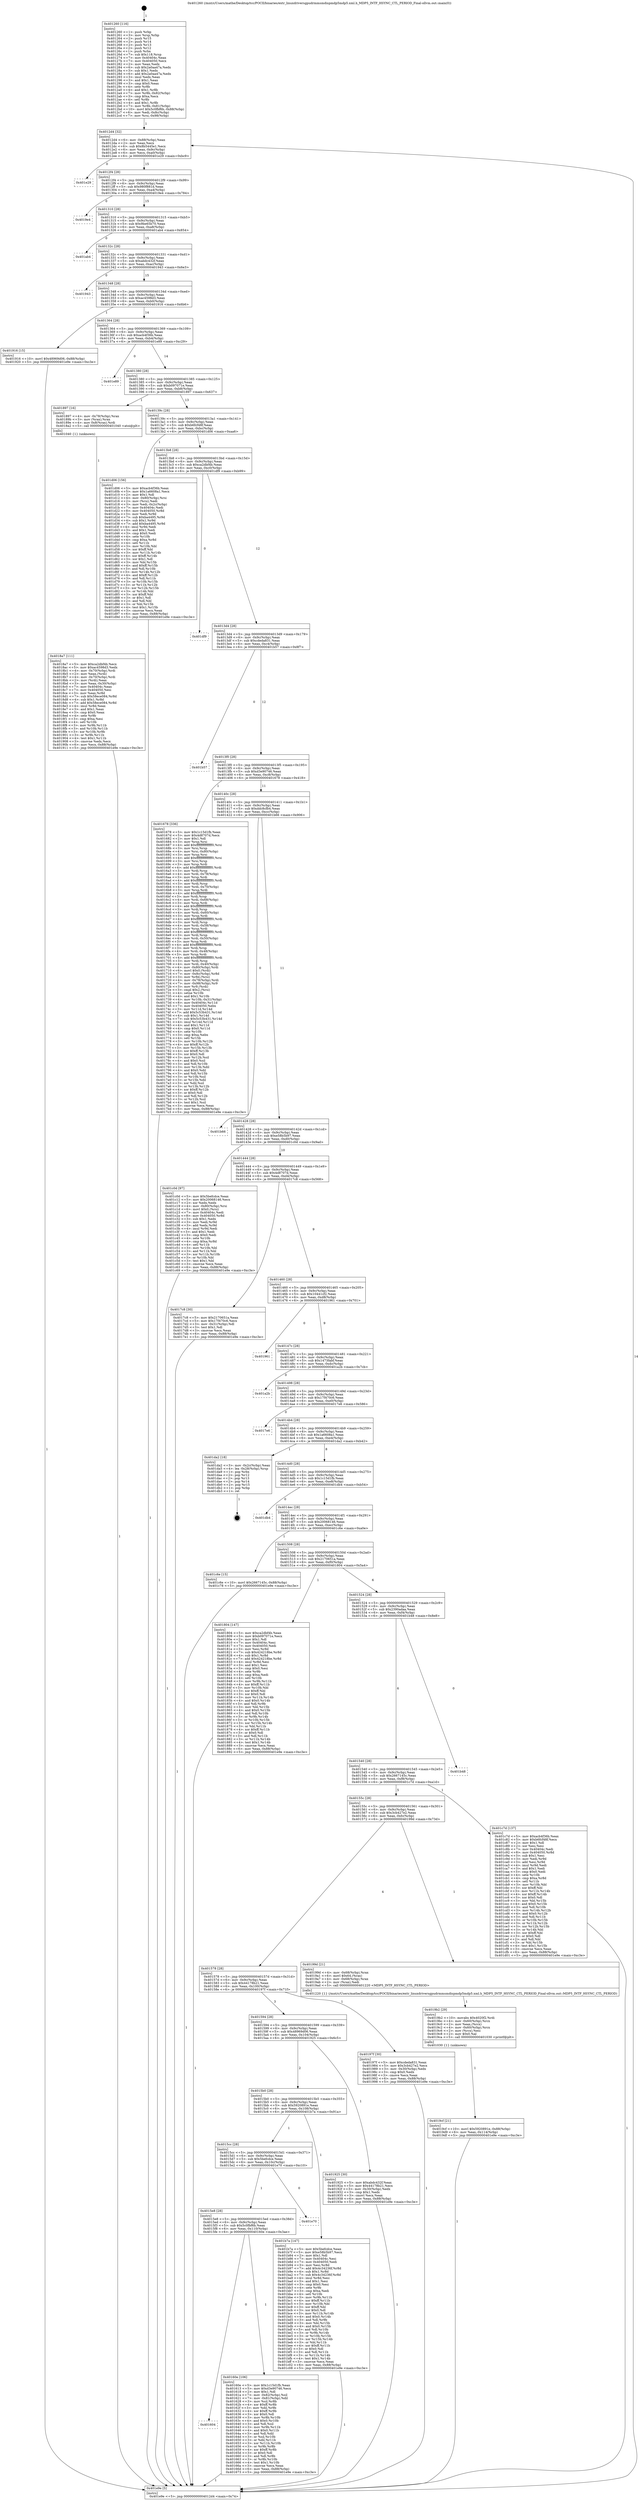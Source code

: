 digraph "0x401260" {
  label = "0x401260 (/mnt/c/Users/mathe/Desktop/tcc/POCII/binaries/extr_linuxdriversgpudrmmsmdispmdp5mdp5.xml.h_MDP5_INTF_HSYNC_CTL_PERIOD_Final-ollvm.out::main(0))"
  labelloc = "t"
  node[shape=record]

  Entry [label="",width=0.3,height=0.3,shape=circle,fillcolor=black,style=filled]
  "0x4012d4" [label="{
     0x4012d4 [32]\l
     | [instrs]\l
     &nbsp;&nbsp;0x4012d4 \<+6\>: mov -0x88(%rbp),%eax\l
     &nbsp;&nbsp;0x4012da \<+2\>: mov %eax,%ecx\l
     &nbsp;&nbsp;0x4012dc \<+6\>: sub $0x8b5445e1,%ecx\l
     &nbsp;&nbsp;0x4012e2 \<+6\>: mov %eax,-0x9c(%rbp)\l
     &nbsp;&nbsp;0x4012e8 \<+6\>: mov %ecx,-0xa0(%rbp)\l
     &nbsp;&nbsp;0x4012ee \<+6\>: je 0000000000401e29 \<main+0xbc9\>\l
  }"]
  "0x401e29" [label="{
     0x401e29\l
  }", style=dashed]
  "0x4012f4" [label="{
     0x4012f4 [28]\l
     | [instrs]\l
     &nbsp;&nbsp;0x4012f4 \<+5\>: jmp 00000000004012f9 \<main+0x99\>\l
     &nbsp;&nbsp;0x4012f9 \<+6\>: mov -0x9c(%rbp),%eax\l
     &nbsp;&nbsp;0x4012ff \<+5\>: sub $0x980f881d,%eax\l
     &nbsp;&nbsp;0x401304 \<+6\>: mov %eax,-0xa4(%rbp)\l
     &nbsp;&nbsp;0x40130a \<+6\>: je 00000000004019e4 \<main+0x784\>\l
  }"]
  Exit [label="",width=0.3,height=0.3,shape=circle,fillcolor=black,style=filled,peripheries=2]
  "0x4019e4" [label="{
     0x4019e4\l
  }", style=dashed]
  "0x401310" [label="{
     0x401310 [28]\l
     | [instrs]\l
     &nbsp;&nbsp;0x401310 \<+5\>: jmp 0000000000401315 \<main+0xb5\>\l
     &nbsp;&nbsp;0x401315 \<+6\>: mov -0x9c(%rbp),%eax\l
     &nbsp;&nbsp;0x40131b \<+5\>: sub $0x9be65b70,%eax\l
     &nbsp;&nbsp;0x401320 \<+6\>: mov %eax,-0xa8(%rbp)\l
     &nbsp;&nbsp;0x401326 \<+6\>: je 0000000000401ab4 \<main+0x854\>\l
  }"]
  "0x4019cf" [label="{
     0x4019cf [21]\l
     | [instrs]\l
     &nbsp;&nbsp;0x4019cf \<+10\>: movl $0x5920891e,-0x88(%rbp)\l
     &nbsp;&nbsp;0x4019d9 \<+6\>: mov %eax,-0x114(%rbp)\l
     &nbsp;&nbsp;0x4019df \<+5\>: jmp 0000000000401e9e \<main+0xc3e\>\l
  }"]
  "0x401ab4" [label="{
     0x401ab4\l
  }", style=dashed]
  "0x40132c" [label="{
     0x40132c [28]\l
     | [instrs]\l
     &nbsp;&nbsp;0x40132c \<+5\>: jmp 0000000000401331 \<main+0xd1\>\l
     &nbsp;&nbsp;0x401331 \<+6\>: mov -0x9c(%rbp),%eax\l
     &nbsp;&nbsp;0x401337 \<+5\>: sub $0xabdc432f,%eax\l
     &nbsp;&nbsp;0x40133c \<+6\>: mov %eax,-0xac(%rbp)\l
     &nbsp;&nbsp;0x401342 \<+6\>: je 0000000000401943 \<main+0x6e3\>\l
  }"]
  "0x4019b2" [label="{
     0x4019b2 [29]\l
     | [instrs]\l
     &nbsp;&nbsp;0x4019b2 \<+10\>: movabs $0x4020f2,%rdi\l
     &nbsp;&nbsp;0x4019bc \<+4\>: mov -0x60(%rbp),%rcx\l
     &nbsp;&nbsp;0x4019c0 \<+2\>: mov %eax,(%rcx)\l
     &nbsp;&nbsp;0x4019c2 \<+4\>: mov -0x60(%rbp),%rcx\l
     &nbsp;&nbsp;0x4019c6 \<+2\>: mov (%rcx),%esi\l
     &nbsp;&nbsp;0x4019c8 \<+2\>: mov $0x0,%al\l
     &nbsp;&nbsp;0x4019ca \<+5\>: call 0000000000401030 \<printf@plt\>\l
     | [calls]\l
     &nbsp;&nbsp;0x401030 \{1\} (unknown)\l
  }"]
  "0x401943" [label="{
     0x401943\l
  }", style=dashed]
  "0x401348" [label="{
     0x401348 [28]\l
     | [instrs]\l
     &nbsp;&nbsp;0x401348 \<+5\>: jmp 000000000040134d \<main+0xed\>\l
     &nbsp;&nbsp;0x40134d \<+6\>: mov -0x9c(%rbp),%eax\l
     &nbsp;&nbsp;0x401353 \<+5\>: sub $0xac4598d3,%eax\l
     &nbsp;&nbsp;0x401358 \<+6\>: mov %eax,-0xb0(%rbp)\l
     &nbsp;&nbsp;0x40135e \<+6\>: je 0000000000401916 \<main+0x6b6\>\l
  }"]
  "0x4018a7" [label="{
     0x4018a7 [111]\l
     | [instrs]\l
     &nbsp;&nbsp;0x4018a7 \<+5\>: mov $0xca2dbf4b,%ecx\l
     &nbsp;&nbsp;0x4018ac \<+5\>: mov $0xac4598d3,%edx\l
     &nbsp;&nbsp;0x4018b1 \<+4\>: mov -0x70(%rbp),%rdi\l
     &nbsp;&nbsp;0x4018b5 \<+2\>: mov %eax,(%rdi)\l
     &nbsp;&nbsp;0x4018b7 \<+4\>: mov -0x70(%rbp),%rdi\l
     &nbsp;&nbsp;0x4018bb \<+2\>: mov (%rdi),%eax\l
     &nbsp;&nbsp;0x4018bd \<+3\>: mov %eax,-0x30(%rbp)\l
     &nbsp;&nbsp;0x4018c0 \<+7\>: mov 0x40404c,%eax\l
     &nbsp;&nbsp;0x4018c7 \<+7\>: mov 0x404050,%esi\l
     &nbsp;&nbsp;0x4018ce \<+3\>: mov %eax,%r8d\l
     &nbsp;&nbsp;0x4018d1 \<+7\>: sub $0x58ece084,%r8d\l
     &nbsp;&nbsp;0x4018d8 \<+4\>: sub $0x1,%r8d\l
     &nbsp;&nbsp;0x4018dc \<+7\>: add $0x58ece084,%r8d\l
     &nbsp;&nbsp;0x4018e3 \<+4\>: imul %r8d,%eax\l
     &nbsp;&nbsp;0x4018e7 \<+3\>: and $0x1,%eax\l
     &nbsp;&nbsp;0x4018ea \<+3\>: cmp $0x0,%eax\l
     &nbsp;&nbsp;0x4018ed \<+4\>: sete %r9b\l
     &nbsp;&nbsp;0x4018f1 \<+3\>: cmp $0xa,%esi\l
     &nbsp;&nbsp;0x4018f4 \<+4\>: setl %r10b\l
     &nbsp;&nbsp;0x4018f8 \<+3\>: mov %r9b,%r11b\l
     &nbsp;&nbsp;0x4018fb \<+3\>: and %r10b,%r11b\l
     &nbsp;&nbsp;0x4018fe \<+3\>: xor %r10b,%r9b\l
     &nbsp;&nbsp;0x401901 \<+3\>: or %r9b,%r11b\l
     &nbsp;&nbsp;0x401904 \<+4\>: test $0x1,%r11b\l
     &nbsp;&nbsp;0x401908 \<+3\>: cmovne %edx,%ecx\l
     &nbsp;&nbsp;0x40190b \<+6\>: mov %ecx,-0x88(%rbp)\l
     &nbsp;&nbsp;0x401911 \<+5\>: jmp 0000000000401e9e \<main+0xc3e\>\l
  }"]
  "0x401916" [label="{
     0x401916 [15]\l
     | [instrs]\l
     &nbsp;&nbsp;0x401916 \<+10\>: movl $0x48969d06,-0x88(%rbp)\l
     &nbsp;&nbsp;0x401920 \<+5\>: jmp 0000000000401e9e \<main+0xc3e\>\l
  }"]
  "0x401364" [label="{
     0x401364 [28]\l
     | [instrs]\l
     &nbsp;&nbsp;0x401364 \<+5\>: jmp 0000000000401369 \<main+0x109\>\l
     &nbsp;&nbsp;0x401369 \<+6\>: mov -0x9c(%rbp),%eax\l
     &nbsp;&nbsp;0x40136f \<+5\>: sub $0xacb4f36b,%eax\l
     &nbsp;&nbsp;0x401374 \<+6\>: mov %eax,-0xb4(%rbp)\l
     &nbsp;&nbsp;0x40137a \<+6\>: je 0000000000401e89 \<main+0xc29\>\l
  }"]
  "0x401260" [label="{
     0x401260 [116]\l
     | [instrs]\l
     &nbsp;&nbsp;0x401260 \<+1\>: push %rbp\l
     &nbsp;&nbsp;0x401261 \<+3\>: mov %rsp,%rbp\l
     &nbsp;&nbsp;0x401264 \<+2\>: push %r15\l
     &nbsp;&nbsp;0x401266 \<+2\>: push %r14\l
     &nbsp;&nbsp;0x401268 \<+2\>: push %r13\l
     &nbsp;&nbsp;0x40126a \<+2\>: push %r12\l
     &nbsp;&nbsp;0x40126c \<+1\>: push %rbx\l
     &nbsp;&nbsp;0x40126d \<+7\>: sub $0x118,%rsp\l
     &nbsp;&nbsp;0x401274 \<+7\>: mov 0x40404c,%eax\l
     &nbsp;&nbsp;0x40127b \<+7\>: mov 0x404050,%ecx\l
     &nbsp;&nbsp;0x401282 \<+2\>: mov %eax,%edx\l
     &nbsp;&nbsp;0x401284 \<+6\>: sub $0x2a0aa47a,%edx\l
     &nbsp;&nbsp;0x40128a \<+3\>: sub $0x1,%edx\l
     &nbsp;&nbsp;0x40128d \<+6\>: add $0x2a0aa47a,%edx\l
     &nbsp;&nbsp;0x401293 \<+3\>: imul %edx,%eax\l
     &nbsp;&nbsp;0x401296 \<+3\>: and $0x1,%eax\l
     &nbsp;&nbsp;0x401299 \<+3\>: cmp $0x0,%eax\l
     &nbsp;&nbsp;0x40129c \<+4\>: sete %r8b\l
     &nbsp;&nbsp;0x4012a0 \<+4\>: and $0x1,%r8b\l
     &nbsp;&nbsp;0x4012a4 \<+7\>: mov %r8b,-0x82(%rbp)\l
     &nbsp;&nbsp;0x4012ab \<+3\>: cmp $0xa,%ecx\l
     &nbsp;&nbsp;0x4012ae \<+4\>: setl %r8b\l
     &nbsp;&nbsp;0x4012b2 \<+4\>: and $0x1,%r8b\l
     &nbsp;&nbsp;0x4012b6 \<+7\>: mov %r8b,-0x81(%rbp)\l
     &nbsp;&nbsp;0x4012bd \<+10\>: movl $0x5c0fbf6b,-0x88(%rbp)\l
     &nbsp;&nbsp;0x4012c7 \<+6\>: mov %edi,-0x8c(%rbp)\l
     &nbsp;&nbsp;0x4012cd \<+7\>: mov %rsi,-0x98(%rbp)\l
  }"]
  "0x401e89" [label="{
     0x401e89\l
  }", style=dashed]
  "0x401380" [label="{
     0x401380 [28]\l
     | [instrs]\l
     &nbsp;&nbsp;0x401380 \<+5\>: jmp 0000000000401385 \<main+0x125\>\l
     &nbsp;&nbsp;0x401385 \<+6\>: mov -0x9c(%rbp),%eax\l
     &nbsp;&nbsp;0x40138b \<+5\>: sub $0xb097071e,%eax\l
     &nbsp;&nbsp;0x401390 \<+6\>: mov %eax,-0xb8(%rbp)\l
     &nbsp;&nbsp;0x401396 \<+6\>: je 0000000000401897 \<main+0x637\>\l
  }"]
  "0x401e9e" [label="{
     0x401e9e [5]\l
     | [instrs]\l
     &nbsp;&nbsp;0x401e9e \<+5\>: jmp 00000000004012d4 \<main+0x74\>\l
  }"]
  "0x401897" [label="{
     0x401897 [16]\l
     | [instrs]\l
     &nbsp;&nbsp;0x401897 \<+4\>: mov -0x78(%rbp),%rax\l
     &nbsp;&nbsp;0x40189b \<+3\>: mov (%rax),%rax\l
     &nbsp;&nbsp;0x40189e \<+4\>: mov 0x8(%rax),%rdi\l
     &nbsp;&nbsp;0x4018a2 \<+5\>: call 0000000000401040 \<atoi@plt\>\l
     | [calls]\l
     &nbsp;&nbsp;0x401040 \{1\} (unknown)\l
  }"]
  "0x40139c" [label="{
     0x40139c [28]\l
     | [instrs]\l
     &nbsp;&nbsp;0x40139c \<+5\>: jmp 00000000004013a1 \<main+0x141\>\l
     &nbsp;&nbsp;0x4013a1 \<+6\>: mov -0x9c(%rbp),%eax\l
     &nbsp;&nbsp;0x4013a7 \<+5\>: sub $0xb6fcf48f,%eax\l
     &nbsp;&nbsp;0x4013ac \<+6\>: mov %eax,-0xbc(%rbp)\l
     &nbsp;&nbsp;0x4013b2 \<+6\>: je 0000000000401d06 \<main+0xaa6\>\l
  }"]
  "0x401604" [label="{
     0x401604\l
  }", style=dashed]
  "0x401d06" [label="{
     0x401d06 [156]\l
     | [instrs]\l
     &nbsp;&nbsp;0x401d06 \<+5\>: mov $0xacb4f36b,%eax\l
     &nbsp;&nbsp;0x401d0b \<+5\>: mov $0x1a6608a1,%ecx\l
     &nbsp;&nbsp;0x401d10 \<+2\>: mov $0x1,%dl\l
     &nbsp;&nbsp;0x401d12 \<+4\>: mov -0x80(%rbp),%rsi\l
     &nbsp;&nbsp;0x401d16 \<+2\>: mov (%rsi),%edi\l
     &nbsp;&nbsp;0x401d18 \<+3\>: mov %edi,-0x2c(%rbp)\l
     &nbsp;&nbsp;0x401d1b \<+7\>: mov 0x40404c,%edi\l
     &nbsp;&nbsp;0x401d22 \<+8\>: mov 0x404050,%r8d\l
     &nbsp;&nbsp;0x401d2a \<+3\>: mov %edi,%r9d\l
     &nbsp;&nbsp;0x401d2d \<+7\>: sub $0xba4495,%r9d\l
     &nbsp;&nbsp;0x401d34 \<+4\>: sub $0x1,%r9d\l
     &nbsp;&nbsp;0x401d38 \<+7\>: add $0xba4495,%r9d\l
     &nbsp;&nbsp;0x401d3f \<+4\>: imul %r9d,%edi\l
     &nbsp;&nbsp;0x401d43 \<+3\>: and $0x1,%edi\l
     &nbsp;&nbsp;0x401d46 \<+3\>: cmp $0x0,%edi\l
     &nbsp;&nbsp;0x401d49 \<+4\>: sete %r10b\l
     &nbsp;&nbsp;0x401d4d \<+4\>: cmp $0xa,%r8d\l
     &nbsp;&nbsp;0x401d51 \<+4\>: setl %r11b\l
     &nbsp;&nbsp;0x401d55 \<+3\>: mov %r10b,%bl\l
     &nbsp;&nbsp;0x401d58 \<+3\>: xor $0xff,%bl\l
     &nbsp;&nbsp;0x401d5b \<+3\>: mov %r11b,%r14b\l
     &nbsp;&nbsp;0x401d5e \<+4\>: xor $0xff,%r14b\l
     &nbsp;&nbsp;0x401d62 \<+3\>: xor $0x1,%dl\l
     &nbsp;&nbsp;0x401d65 \<+3\>: mov %bl,%r15b\l
     &nbsp;&nbsp;0x401d68 \<+4\>: and $0xff,%r15b\l
     &nbsp;&nbsp;0x401d6c \<+3\>: and %dl,%r10b\l
     &nbsp;&nbsp;0x401d6f \<+3\>: mov %r14b,%r12b\l
     &nbsp;&nbsp;0x401d72 \<+4\>: and $0xff,%r12b\l
     &nbsp;&nbsp;0x401d76 \<+3\>: and %dl,%r11b\l
     &nbsp;&nbsp;0x401d79 \<+3\>: or %r10b,%r15b\l
     &nbsp;&nbsp;0x401d7c \<+3\>: or %r11b,%r12b\l
     &nbsp;&nbsp;0x401d7f \<+3\>: xor %r12b,%r15b\l
     &nbsp;&nbsp;0x401d82 \<+3\>: or %r14b,%bl\l
     &nbsp;&nbsp;0x401d85 \<+3\>: xor $0xff,%bl\l
     &nbsp;&nbsp;0x401d88 \<+3\>: or $0x1,%dl\l
     &nbsp;&nbsp;0x401d8b \<+2\>: and %dl,%bl\l
     &nbsp;&nbsp;0x401d8d \<+3\>: or %bl,%r15b\l
     &nbsp;&nbsp;0x401d90 \<+4\>: test $0x1,%r15b\l
     &nbsp;&nbsp;0x401d94 \<+3\>: cmovne %ecx,%eax\l
     &nbsp;&nbsp;0x401d97 \<+6\>: mov %eax,-0x88(%rbp)\l
     &nbsp;&nbsp;0x401d9d \<+5\>: jmp 0000000000401e9e \<main+0xc3e\>\l
  }"]
  "0x4013b8" [label="{
     0x4013b8 [28]\l
     | [instrs]\l
     &nbsp;&nbsp;0x4013b8 \<+5\>: jmp 00000000004013bd \<main+0x15d\>\l
     &nbsp;&nbsp;0x4013bd \<+6\>: mov -0x9c(%rbp),%eax\l
     &nbsp;&nbsp;0x4013c3 \<+5\>: sub $0xca2dbf4b,%eax\l
     &nbsp;&nbsp;0x4013c8 \<+6\>: mov %eax,-0xc0(%rbp)\l
     &nbsp;&nbsp;0x4013ce \<+6\>: je 0000000000401df9 \<main+0xb99\>\l
  }"]
  "0x40160e" [label="{
     0x40160e [106]\l
     | [instrs]\l
     &nbsp;&nbsp;0x40160e \<+5\>: mov $0x1c15d1fb,%eax\l
     &nbsp;&nbsp;0x401613 \<+5\>: mov $0xd3e90746,%ecx\l
     &nbsp;&nbsp;0x401618 \<+2\>: mov $0x1,%dl\l
     &nbsp;&nbsp;0x40161a \<+7\>: mov -0x82(%rbp),%sil\l
     &nbsp;&nbsp;0x401621 \<+7\>: mov -0x81(%rbp),%dil\l
     &nbsp;&nbsp;0x401628 \<+3\>: mov %sil,%r8b\l
     &nbsp;&nbsp;0x40162b \<+4\>: xor $0xff,%r8b\l
     &nbsp;&nbsp;0x40162f \<+3\>: mov %dil,%r9b\l
     &nbsp;&nbsp;0x401632 \<+4\>: xor $0xff,%r9b\l
     &nbsp;&nbsp;0x401636 \<+3\>: xor $0x0,%dl\l
     &nbsp;&nbsp;0x401639 \<+3\>: mov %r8b,%r10b\l
     &nbsp;&nbsp;0x40163c \<+4\>: and $0x0,%r10b\l
     &nbsp;&nbsp;0x401640 \<+3\>: and %dl,%sil\l
     &nbsp;&nbsp;0x401643 \<+3\>: mov %r9b,%r11b\l
     &nbsp;&nbsp;0x401646 \<+4\>: and $0x0,%r11b\l
     &nbsp;&nbsp;0x40164a \<+3\>: and %dl,%dil\l
     &nbsp;&nbsp;0x40164d \<+3\>: or %sil,%r10b\l
     &nbsp;&nbsp;0x401650 \<+3\>: or %dil,%r11b\l
     &nbsp;&nbsp;0x401653 \<+3\>: xor %r11b,%r10b\l
     &nbsp;&nbsp;0x401656 \<+3\>: or %r9b,%r8b\l
     &nbsp;&nbsp;0x401659 \<+4\>: xor $0xff,%r8b\l
     &nbsp;&nbsp;0x40165d \<+3\>: or $0x0,%dl\l
     &nbsp;&nbsp;0x401660 \<+3\>: and %dl,%r8b\l
     &nbsp;&nbsp;0x401663 \<+3\>: or %r8b,%r10b\l
     &nbsp;&nbsp;0x401666 \<+4\>: test $0x1,%r10b\l
     &nbsp;&nbsp;0x40166a \<+3\>: cmovne %ecx,%eax\l
     &nbsp;&nbsp;0x40166d \<+6\>: mov %eax,-0x88(%rbp)\l
     &nbsp;&nbsp;0x401673 \<+5\>: jmp 0000000000401e9e \<main+0xc3e\>\l
  }"]
  "0x401df9" [label="{
     0x401df9\l
  }", style=dashed]
  "0x4013d4" [label="{
     0x4013d4 [28]\l
     | [instrs]\l
     &nbsp;&nbsp;0x4013d4 \<+5\>: jmp 00000000004013d9 \<main+0x179\>\l
     &nbsp;&nbsp;0x4013d9 \<+6\>: mov -0x9c(%rbp),%eax\l
     &nbsp;&nbsp;0x4013df \<+5\>: sub $0xcdeda831,%eax\l
     &nbsp;&nbsp;0x4013e4 \<+6\>: mov %eax,-0xc4(%rbp)\l
     &nbsp;&nbsp;0x4013ea \<+6\>: je 0000000000401b57 \<main+0x8f7\>\l
  }"]
  "0x4015e8" [label="{
     0x4015e8 [28]\l
     | [instrs]\l
     &nbsp;&nbsp;0x4015e8 \<+5\>: jmp 00000000004015ed \<main+0x38d\>\l
     &nbsp;&nbsp;0x4015ed \<+6\>: mov -0x9c(%rbp),%eax\l
     &nbsp;&nbsp;0x4015f3 \<+5\>: sub $0x5c0fbf6b,%eax\l
     &nbsp;&nbsp;0x4015f8 \<+6\>: mov %eax,-0x110(%rbp)\l
     &nbsp;&nbsp;0x4015fe \<+6\>: je 000000000040160e \<main+0x3ae\>\l
  }"]
  "0x401b57" [label="{
     0x401b57\l
  }", style=dashed]
  "0x4013f0" [label="{
     0x4013f0 [28]\l
     | [instrs]\l
     &nbsp;&nbsp;0x4013f0 \<+5\>: jmp 00000000004013f5 \<main+0x195\>\l
     &nbsp;&nbsp;0x4013f5 \<+6\>: mov -0x9c(%rbp),%eax\l
     &nbsp;&nbsp;0x4013fb \<+5\>: sub $0xd3e90746,%eax\l
     &nbsp;&nbsp;0x401400 \<+6\>: mov %eax,-0xc8(%rbp)\l
     &nbsp;&nbsp;0x401406 \<+6\>: je 0000000000401678 \<main+0x418\>\l
  }"]
  "0x401e70" [label="{
     0x401e70\l
  }", style=dashed]
  "0x401678" [label="{
     0x401678 [336]\l
     | [instrs]\l
     &nbsp;&nbsp;0x401678 \<+5\>: mov $0x1c15d1fb,%eax\l
     &nbsp;&nbsp;0x40167d \<+5\>: mov $0x4d8707d,%ecx\l
     &nbsp;&nbsp;0x401682 \<+2\>: mov $0x1,%dl\l
     &nbsp;&nbsp;0x401684 \<+3\>: mov %rsp,%rsi\l
     &nbsp;&nbsp;0x401687 \<+4\>: add $0xfffffffffffffff0,%rsi\l
     &nbsp;&nbsp;0x40168b \<+3\>: mov %rsi,%rsp\l
     &nbsp;&nbsp;0x40168e \<+4\>: mov %rsi,-0x80(%rbp)\l
     &nbsp;&nbsp;0x401692 \<+3\>: mov %rsp,%rsi\l
     &nbsp;&nbsp;0x401695 \<+4\>: add $0xfffffffffffffff0,%rsi\l
     &nbsp;&nbsp;0x401699 \<+3\>: mov %rsi,%rsp\l
     &nbsp;&nbsp;0x40169c \<+3\>: mov %rsp,%rdi\l
     &nbsp;&nbsp;0x40169f \<+4\>: add $0xfffffffffffffff0,%rdi\l
     &nbsp;&nbsp;0x4016a3 \<+3\>: mov %rdi,%rsp\l
     &nbsp;&nbsp;0x4016a6 \<+4\>: mov %rdi,-0x78(%rbp)\l
     &nbsp;&nbsp;0x4016aa \<+3\>: mov %rsp,%rdi\l
     &nbsp;&nbsp;0x4016ad \<+4\>: add $0xfffffffffffffff0,%rdi\l
     &nbsp;&nbsp;0x4016b1 \<+3\>: mov %rdi,%rsp\l
     &nbsp;&nbsp;0x4016b4 \<+4\>: mov %rdi,-0x70(%rbp)\l
     &nbsp;&nbsp;0x4016b8 \<+3\>: mov %rsp,%rdi\l
     &nbsp;&nbsp;0x4016bb \<+4\>: add $0xfffffffffffffff0,%rdi\l
     &nbsp;&nbsp;0x4016bf \<+3\>: mov %rdi,%rsp\l
     &nbsp;&nbsp;0x4016c2 \<+4\>: mov %rdi,-0x68(%rbp)\l
     &nbsp;&nbsp;0x4016c6 \<+3\>: mov %rsp,%rdi\l
     &nbsp;&nbsp;0x4016c9 \<+4\>: add $0xfffffffffffffff0,%rdi\l
     &nbsp;&nbsp;0x4016cd \<+3\>: mov %rdi,%rsp\l
     &nbsp;&nbsp;0x4016d0 \<+4\>: mov %rdi,-0x60(%rbp)\l
     &nbsp;&nbsp;0x4016d4 \<+3\>: mov %rsp,%rdi\l
     &nbsp;&nbsp;0x4016d7 \<+4\>: add $0xfffffffffffffff0,%rdi\l
     &nbsp;&nbsp;0x4016db \<+3\>: mov %rdi,%rsp\l
     &nbsp;&nbsp;0x4016de \<+4\>: mov %rdi,-0x58(%rbp)\l
     &nbsp;&nbsp;0x4016e2 \<+3\>: mov %rsp,%rdi\l
     &nbsp;&nbsp;0x4016e5 \<+4\>: add $0xfffffffffffffff0,%rdi\l
     &nbsp;&nbsp;0x4016e9 \<+3\>: mov %rdi,%rsp\l
     &nbsp;&nbsp;0x4016ec \<+4\>: mov %rdi,-0x50(%rbp)\l
     &nbsp;&nbsp;0x4016f0 \<+3\>: mov %rsp,%rdi\l
     &nbsp;&nbsp;0x4016f3 \<+4\>: add $0xfffffffffffffff0,%rdi\l
     &nbsp;&nbsp;0x4016f7 \<+3\>: mov %rdi,%rsp\l
     &nbsp;&nbsp;0x4016fa \<+4\>: mov %rdi,-0x48(%rbp)\l
     &nbsp;&nbsp;0x4016fe \<+3\>: mov %rsp,%rdi\l
     &nbsp;&nbsp;0x401701 \<+4\>: add $0xfffffffffffffff0,%rdi\l
     &nbsp;&nbsp;0x401705 \<+3\>: mov %rdi,%rsp\l
     &nbsp;&nbsp;0x401708 \<+4\>: mov %rdi,-0x40(%rbp)\l
     &nbsp;&nbsp;0x40170c \<+4\>: mov -0x80(%rbp),%rdi\l
     &nbsp;&nbsp;0x401710 \<+6\>: movl $0x0,(%rdi)\l
     &nbsp;&nbsp;0x401716 \<+7\>: mov -0x8c(%rbp),%r8d\l
     &nbsp;&nbsp;0x40171d \<+3\>: mov %r8d,(%rsi)\l
     &nbsp;&nbsp;0x401720 \<+4\>: mov -0x78(%rbp),%rdi\l
     &nbsp;&nbsp;0x401724 \<+7\>: mov -0x98(%rbp),%r9\l
     &nbsp;&nbsp;0x40172b \<+3\>: mov %r9,(%rdi)\l
     &nbsp;&nbsp;0x40172e \<+3\>: cmpl $0x2,(%rsi)\l
     &nbsp;&nbsp;0x401731 \<+4\>: setne %r10b\l
     &nbsp;&nbsp;0x401735 \<+4\>: and $0x1,%r10b\l
     &nbsp;&nbsp;0x401739 \<+4\>: mov %r10b,-0x31(%rbp)\l
     &nbsp;&nbsp;0x40173d \<+8\>: mov 0x40404c,%r11d\l
     &nbsp;&nbsp;0x401745 \<+7\>: mov 0x404050,%ebx\l
     &nbsp;&nbsp;0x40174c \<+3\>: mov %r11d,%r14d\l
     &nbsp;&nbsp;0x40174f \<+7\>: add $0x5c53b431,%r14d\l
     &nbsp;&nbsp;0x401756 \<+4\>: sub $0x1,%r14d\l
     &nbsp;&nbsp;0x40175a \<+7\>: sub $0x5c53b431,%r14d\l
     &nbsp;&nbsp;0x401761 \<+4\>: imul %r14d,%r11d\l
     &nbsp;&nbsp;0x401765 \<+4\>: and $0x1,%r11d\l
     &nbsp;&nbsp;0x401769 \<+4\>: cmp $0x0,%r11d\l
     &nbsp;&nbsp;0x40176d \<+4\>: sete %r10b\l
     &nbsp;&nbsp;0x401771 \<+3\>: cmp $0xa,%ebx\l
     &nbsp;&nbsp;0x401774 \<+4\>: setl %r15b\l
     &nbsp;&nbsp;0x401778 \<+3\>: mov %r10b,%r12b\l
     &nbsp;&nbsp;0x40177b \<+4\>: xor $0xff,%r12b\l
     &nbsp;&nbsp;0x40177f \<+3\>: mov %r15b,%r13b\l
     &nbsp;&nbsp;0x401782 \<+4\>: xor $0xff,%r13b\l
     &nbsp;&nbsp;0x401786 \<+3\>: xor $0x0,%dl\l
     &nbsp;&nbsp;0x401789 \<+3\>: mov %r12b,%sil\l
     &nbsp;&nbsp;0x40178c \<+4\>: and $0x0,%sil\l
     &nbsp;&nbsp;0x401790 \<+3\>: and %dl,%r10b\l
     &nbsp;&nbsp;0x401793 \<+3\>: mov %r13b,%dil\l
     &nbsp;&nbsp;0x401796 \<+4\>: and $0x0,%dil\l
     &nbsp;&nbsp;0x40179a \<+3\>: and %dl,%r15b\l
     &nbsp;&nbsp;0x40179d \<+3\>: or %r10b,%sil\l
     &nbsp;&nbsp;0x4017a0 \<+3\>: or %r15b,%dil\l
     &nbsp;&nbsp;0x4017a3 \<+3\>: xor %dil,%sil\l
     &nbsp;&nbsp;0x4017a6 \<+3\>: or %r13b,%r12b\l
     &nbsp;&nbsp;0x4017a9 \<+4\>: xor $0xff,%r12b\l
     &nbsp;&nbsp;0x4017ad \<+3\>: or $0x0,%dl\l
     &nbsp;&nbsp;0x4017b0 \<+3\>: and %dl,%r12b\l
     &nbsp;&nbsp;0x4017b3 \<+3\>: or %r12b,%sil\l
     &nbsp;&nbsp;0x4017b6 \<+4\>: test $0x1,%sil\l
     &nbsp;&nbsp;0x4017ba \<+3\>: cmovne %ecx,%eax\l
     &nbsp;&nbsp;0x4017bd \<+6\>: mov %eax,-0x88(%rbp)\l
     &nbsp;&nbsp;0x4017c3 \<+5\>: jmp 0000000000401e9e \<main+0xc3e\>\l
  }"]
  "0x40140c" [label="{
     0x40140c [28]\l
     | [instrs]\l
     &nbsp;&nbsp;0x40140c \<+5\>: jmp 0000000000401411 \<main+0x1b1\>\l
     &nbsp;&nbsp;0x401411 \<+6\>: mov -0x9c(%rbp),%eax\l
     &nbsp;&nbsp;0x401417 \<+5\>: sub $0xddc8cfb4,%eax\l
     &nbsp;&nbsp;0x40141c \<+6\>: mov %eax,-0xcc(%rbp)\l
     &nbsp;&nbsp;0x401422 \<+6\>: je 0000000000401b66 \<main+0x906\>\l
  }"]
  "0x4015cc" [label="{
     0x4015cc [28]\l
     | [instrs]\l
     &nbsp;&nbsp;0x4015cc \<+5\>: jmp 00000000004015d1 \<main+0x371\>\l
     &nbsp;&nbsp;0x4015d1 \<+6\>: mov -0x9c(%rbp),%eax\l
     &nbsp;&nbsp;0x4015d7 \<+5\>: sub $0x5befcdce,%eax\l
     &nbsp;&nbsp;0x4015dc \<+6\>: mov %eax,-0x10c(%rbp)\l
     &nbsp;&nbsp;0x4015e2 \<+6\>: je 0000000000401e70 \<main+0xc10\>\l
  }"]
  "0x401b66" [label="{
     0x401b66\l
  }", style=dashed]
  "0x401428" [label="{
     0x401428 [28]\l
     | [instrs]\l
     &nbsp;&nbsp;0x401428 \<+5\>: jmp 000000000040142d \<main+0x1cd\>\l
     &nbsp;&nbsp;0x40142d \<+6\>: mov -0x9c(%rbp),%eax\l
     &nbsp;&nbsp;0x401433 \<+5\>: sub $0xe58b5b97,%eax\l
     &nbsp;&nbsp;0x401438 \<+6\>: mov %eax,-0xd0(%rbp)\l
     &nbsp;&nbsp;0x40143e \<+6\>: je 0000000000401c0d \<main+0x9ad\>\l
  }"]
  "0x401b7a" [label="{
     0x401b7a [147]\l
     | [instrs]\l
     &nbsp;&nbsp;0x401b7a \<+5\>: mov $0x5befcdce,%eax\l
     &nbsp;&nbsp;0x401b7f \<+5\>: mov $0xe58b5b97,%ecx\l
     &nbsp;&nbsp;0x401b84 \<+2\>: mov $0x1,%dl\l
     &nbsp;&nbsp;0x401b86 \<+7\>: mov 0x40404c,%esi\l
     &nbsp;&nbsp;0x401b8d \<+7\>: mov 0x404050,%edi\l
     &nbsp;&nbsp;0x401b94 \<+3\>: mov %esi,%r8d\l
     &nbsp;&nbsp;0x401b97 \<+7\>: add $0x4c34236f,%r8d\l
     &nbsp;&nbsp;0x401b9e \<+4\>: sub $0x1,%r8d\l
     &nbsp;&nbsp;0x401ba2 \<+7\>: sub $0x4c34236f,%r8d\l
     &nbsp;&nbsp;0x401ba9 \<+4\>: imul %r8d,%esi\l
     &nbsp;&nbsp;0x401bad \<+3\>: and $0x1,%esi\l
     &nbsp;&nbsp;0x401bb0 \<+3\>: cmp $0x0,%esi\l
     &nbsp;&nbsp;0x401bb3 \<+4\>: sete %r9b\l
     &nbsp;&nbsp;0x401bb7 \<+3\>: cmp $0xa,%edi\l
     &nbsp;&nbsp;0x401bba \<+4\>: setl %r10b\l
     &nbsp;&nbsp;0x401bbe \<+3\>: mov %r9b,%r11b\l
     &nbsp;&nbsp;0x401bc1 \<+4\>: xor $0xff,%r11b\l
     &nbsp;&nbsp;0x401bc5 \<+3\>: mov %r10b,%bl\l
     &nbsp;&nbsp;0x401bc8 \<+3\>: xor $0xff,%bl\l
     &nbsp;&nbsp;0x401bcb \<+3\>: xor $0x0,%dl\l
     &nbsp;&nbsp;0x401bce \<+3\>: mov %r11b,%r14b\l
     &nbsp;&nbsp;0x401bd1 \<+4\>: and $0x0,%r14b\l
     &nbsp;&nbsp;0x401bd5 \<+3\>: and %dl,%r9b\l
     &nbsp;&nbsp;0x401bd8 \<+3\>: mov %bl,%r15b\l
     &nbsp;&nbsp;0x401bdb \<+4\>: and $0x0,%r15b\l
     &nbsp;&nbsp;0x401bdf \<+3\>: and %dl,%r10b\l
     &nbsp;&nbsp;0x401be2 \<+3\>: or %r9b,%r14b\l
     &nbsp;&nbsp;0x401be5 \<+3\>: or %r10b,%r15b\l
     &nbsp;&nbsp;0x401be8 \<+3\>: xor %r15b,%r14b\l
     &nbsp;&nbsp;0x401beb \<+3\>: or %bl,%r11b\l
     &nbsp;&nbsp;0x401bee \<+4\>: xor $0xff,%r11b\l
     &nbsp;&nbsp;0x401bf2 \<+3\>: or $0x0,%dl\l
     &nbsp;&nbsp;0x401bf5 \<+3\>: and %dl,%r11b\l
     &nbsp;&nbsp;0x401bf8 \<+3\>: or %r11b,%r14b\l
     &nbsp;&nbsp;0x401bfb \<+4\>: test $0x1,%r14b\l
     &nbsp;&nbsp;0x401bff \<+3\>: cmovne %ecx,%eax\l
     &nbsp;&nbsp;0x401c02 \<+6\>: mov %eax,-0x88(%rbp)\l
     &nbsp;&nbsp;0x401c08 \<+5\>: jmp 0000000000401e9e \<main+0xc3e\>\l
  }"]
  "0x401c0d" [label="{
     0x401c0d [97]\l
     | [instrs]\l
     &nbsp;&nbsp;0x401c0d \<+5\>: mov $0x5befcdce,%eax\l
     &nbsp;&nbsp;0x401c12 \<+5\>: mov $0x20068146,%ecx\l
     &nbsp;&nbsp;0x401c17 \<+2\>: xor %edx,%edx\l
     &nbsp;&nbsp;0x401c19 \<+4\>: mov -0x80(%rbp),%rsi\l
     &nbsp;&nbsp;0x401c1d \<+6\>: movl $0x0,(%rsi)\l
     &nbsp;&nbsp;0x401c23 \<+7\>: mov 0x40404c,%edi\l
     &nbsp;&nbsp;0x401c2a \<+8\>: mov 0x404050,%r8d\l
     &nbsp;&nbsp;0x401c32 \<+3\>: sub $0x1,%edx\l
     &nbsp;&nbsp;0x401c35 \<+3\>: mov %edi,%r9d\l
     &nbsp;&nbsp;0x401c38 \<+3\>: add %edx,%r9d\l
     &nbsp;&nbsp;0x401c3b \<+4\>: imul %r9d,%edi\l
     &nbsp;&nbsp;0x401c3f \<+3\>: and $0x1,%edi\l
     &nbsp;&nbsp;0x401c42 \<+3\>: cmp $0x0,%edi\l
     &nbsp;&nbsp;0x401c45 \<+4\>: sete %r10b\l
     &nbsp;&nbsp;0x401c49 \<+4\>: cmp $0xa,%r8d\l
     &nbsp;&nbsp;0x401c4d \<+4\>: setl %r11b\l
     &nbsp;&nbsp;0x401c51 \<+3\>: mov %r10b,%bl\l
     &nbsp;&nbsp;0x401c54 \<+3\>: and %r11b,%bl\l
     &nbsp;&nbsp;0x401c57 \<+3\>: xor %r11b,%r10b\l
     &nbsp;&nbsp;0x401c5a \<+3\>: or %r10b,%bl\l
     &nbsp;&nbsp;0x401c5d \<+3\>: test $0x1,%bl\l
     &nbsp;&nbsp;0x401c60 \<+3\>: cmovne %ecx,%eax\l
     &nbsp;&nbsp;0x401c63 \<+6\>: mov %eax,-0x88(%rbp)\l
     &nbsp;&nbsp;0x401c69 \<+5\>: jmp 0000000000401e9e \<main+0xc3e\>\l
  }"]
  "0x401444" [label="{
     0x401444 [28]\l
     | [instrs]\l
     &nbsp;&nbsp;0x401444 \<+5\>: jmp 0000000000401449 \<main+0x1e9\>\l
     &nbsp;&nbsp;0x401449 \<+6\>: mov -0x9c(%rbp),%eax\l
     &nbsp;&nbsp;0x40144f \<+5\>: sub $0x4d8707d,%eax\l
     &nbsp;&nbsp;0x401454 \<+6\>: mov %eax,-0xd4(%rbp)\l
     &nbsp;&nbsp;0x40145a \<+6\>: je 00000000004017c8 \<main+0x568\>\l
  }"]
  "0x4015b0" [label="{
     0x4015b0 [28]\l
     | [instrs]\l
     &nbsp;&nbsp;0x4015b0 \<+5\>: jmp 00000000004015b5 \<main+0x355\>\l
     &nbsp;&nbsp;0x4015b5 \<+6\>: mov -0x9c(%rbp),%eax\l
     &nbsp;&nbsp;0x4015bb \<+5\>: sub $0x5920891e,%eax\l
     &nbsp;&nbsp;0x4015c0 \<+6\>: mov %eax,-0x108(%rbp)\l
     &nbsp;&nbsp;0x4015c6 \<+6\>: je 0000000000401b7a \<main+0x91a\>\l
  }"]
  "0x4017c8" [label="{
     0x4017c8 [30]\l
     | [instrs]\l
     &nbsp;&nbsp;0x4017c8 \<+5\>: mov $0x2170651a,%eax\l
     &nbsp;&nbsp;0x4017cd \<+5\>: mov $0x17f470c6,%ecx\l
     &nbsp;&nbsp;0x4017d2 \<+3\>: mov -0x31(%rbp),%dl\l
     &nbsp;&nbsp;0x4017d5 \<+3\>: test $0x1,%dl\l
     &nbsp;&nbsp;0x4017d8 \<+3\>: cmovne %ecx,%eax\l
     &nbsp;&nbsp;0x4017db \<+6\>: mov %eax,-0x88(%rbp)\l
     &nbsp;&nbsp;0x4017e1 \<+5\>: jmp 0000000000401e9e \<main+0xc3e\>\l
  }"]
  "0x401460" [label="{
     0x401460 [28]\l
     | [instrs]\l
     &nbsp;&nbsp;0x401460 \<+5\>: jmp 0000000000401465 \<main+0x205\>\l
     &nbsp;&nbsp;0x401465 \<+6\>: mov -0x9c(%rbp),%eax\l
     &nbsp;&nbsp;0x40146b \<+5\>: sub $0x10441cf2,%eax\l
     &nbsp;&nbsp;0x401470 \<+6\>: mov %eax,-0xd8(%rbp)\l
     &nbsp;&nbsp;0x401476 \<+6\>: je 0000000000401961 \<main+0x701\>\l
  }"]
  "0x401925" [label="{
     0x401925 [30]\l
     | [instrs]\l
     &nbsp;&nbsp;0x401925 \<+5\>: mov $0xabdc432f,%eax\l
     &nbsp;&nbsp;0x40192a \<+5\>: mov $0x44178b21,%ecx\l
     &nbsp;&nbsp;0x40192f \<+3\>: mov -0x30(%rbp),%edx\l
     &nbsp;&nbsp;0x401932 \<+3\>: cmp $0x1,%edx\l
     &nbsp;&nbsp;0x401935 \<+3\>: cmovl %ecx,%eax\l
     &nbsp;&nbsp;0x401938 \<+6\>: mov %eax,-0x88(%rbp)\l
     &nbsp;&nbsp;0x40193e \<+5\>: jmp 0000000000401e9e \<main+0xc3e\>\l
  }"]
  "0x401961" [label="{
     0x401961\l
  }", style=dashed]
  "0x40147c" [label="{
     0x40147c [28]\l
     | [instrs]\l
     &nbsp;&nbsp;0x40147c \<+5\>: jmp 0000000000401481 \<main+0x221\>\l
     &nbsp;&nbsp;0x401481 \<+6\>: mov -0x9c(%rbp),%eax\l
     &nbsp;&nbsp;0x401487 \<+5\>: sub $0x1473fabf,%eax\l
     &nbsp;&nbsp;0x40148c \<+6\>: mov %eax,-0xdc(%rbp)\l
     &nbsp;&nbsp;0x401492 \<+6\>: je 0000000000401a2b \<main+0x7cb\>\l
  }"]
  "0x401594" [label="{
     0x401594 [28]\l
     | [instrs]\l
     &nbsp;&nbsp;0x401594 \<+5\>: jmp 0000000000401599 \<main+0x339\>\l
     &nbsp;&nbsp;0x401599 \<+6\>: mov -0x9c(%rbp),%eax\l
     &nbsp;&nbsp;0x40159f \<+5\>: sub $0x48969d06,%eax\l
     &nbsp;&nbsp;0x4015a4 \<+6\>: mov %eax,-0x104(%rbp)\l
     &nbsp;&nbsp;0x4015aa \<+6\>: je 0000000000401925 \<main+0x6c5\>\l
  }"]
  "0x401a2b" [label="{
     0x401a2b\l
  }", style=dashed]
  "0x401498" [label="{
     0x401498 [28]\l
     | [instrs]\l
     &nbsp;&nbsp;0x401498 \<+5\>: jmp 000000000040149d \<main+0x23d\>\l
     &nbsp;&nbsp;0x40149d \<+6\>: mov -0x9c(%rbp),%eax\l
     &nbsp;&nbsp;0x4014a3 \<+5\>: sub $0x17f470c6,%eax\l
     &nbsp;&nbsp;0x4014a8 \<+6\>: mov %eax,-0xe0(%rbp)\l
     &nbsp;&nbsp;0x4014ae \<+6\>: je 00000000004017e6 \<main+0x586\>\l
  }"]
  "0x40197f" [label="{
     0x40197f [30]\l
     | [instrs]\l
     &nbsp;&nbsp;0x40197f \<+5\>: mov $0xcdeda831,%eax\l
     &nbsp;&nbsp;0x401984 \<+5\>: mov $0x3cb427e2,%ecx\l
     &nbsp;&nbsp;0x401989 \<+3\>: mov -0x30(%rbp),%edx\l
     &nbsp;&nbsp;0x40198c \<+3\>: cmp $0x0,%edx\l
     &nbsp;&nbsp;0x40198f \<+3\>: cmove %ecx,%eax\l
     &nbsp;&nbsp;0x401992 \<+6\>: mov %eax,-0x88(%rbp)\l
     &nbsp;&nbsp;0x401998 \<+5\>: jmp 0000000000401e9e \<main+0xc3e\>\l
  }"]
  "0x4017e6" [label="{
     0x4017e6\l
  }", style=dashed]
  "0x4014b4" [label="{
     0x4014b4 [28]\l
     | [instrs]\l
     &nbsp;&nbsp;0x4014b4 \<+5\>: jmp 00000000004014b9 \<main+0x259\>\l
     &nbsp;&nbsp;0x4014b9 \<+6\>: mov -0x9c(%rbp),%eax\l
     &nbsp;&nbsp;0x4014bf \<+5\>: sub $0x1a6608a1,%eax\l
     &nbsp;&nbsp;0x4014c4 \<+6\>: mov %eax,-0xe4(%rbp)\l
     &nbsp;&nbsp;0x4014ca \<+6\>: je 0000000000401da2 \<main+0xb42\>\l
  }"]
  "0x401578" [label="{
     0x401578 [28]\l
     | [instrs]\l
     &nbsp;&nbsp;0x401578 \<+5\>: jmp 000000000040157d \<main+0x31d\>\l
     &nbsp;&nbsp;0x40157d \<+6\>: mov -0x9c(%rbp),%eax\l
     &nbsp;&nbsp;0x401583 \<+5\>: sub $0x44178b21,%eax\l
     &nbsp;&nbsp;0x401588 \<+6\>: mov %eax,-0x100(%rbp)\l
     &nbsp;&nbsp;0x40158e \<+6\>: je 000000000040197f \<main+0x71f\>\l
  }"]
  "0x401da2" [label="{
     0x401da2 [18]\l
     | [instrs]\l
     &nbsp;&nbsp;0x401da2 \<+3\>: mov -0x2c(%rbp),%eax\l
     &nbsp;&nbsp;0x401da5 \<+4\>: lea -0x28(%rbp),%rsp\l
     &nbsp;&nbsp;0x401da9 \<+1\>: pop %rbx\l
     &nbsp;&nbsp;0x401daa \<+2\>: pop %r12\l
     &nbsp;&nbsp;0x401dac \<+2\>: pop %r13\l
     &nbsp;&nbsp;0x401dae \<+2\>: pop %r14\l
     &nbsp;&nbsp;0x401db0 \<+2\>: pop %r15\l
     &nbsp;&nbsp;0x401db2 \<+1\>: pop %rbp\l
     &nbsp;&nbsp;0x401db3 \<+1\>: ret\l
  }"]
  "0x4014d0" [label="{
     0x4014d0 [28]\l
     | [instrs]\l
     &nbsp;&nbsp;0x4014d0 \<+5\>: jmp 00000000004014d5 \<main+0x275\>\l
     &nbsp;&nbsp;0x4014d5 \<+6\>: mov -0x9c(%rbp),%eax\l
     &nbsp;&nbsp;0x4014db \<+5\>: sub $0x1c15d1fb,%eax\l
     &nbsp;&nbsp;0x4014e0 \<+6\>: mov %eax,-0xe8(%rbp)\l
     &nbsp;&nbsp;0x4014e6 \<+6\>: je 0000000000401db4 \<main+0xb54\>\l
  }"]
  "0x40199d" [label="{
     0x40199d [21]\l
     | [instrs]\l
     &nbsp;&nbsp;0x40199d \<+4\>: mov -0x68(%rbp),%rax\l
     &nbsp;&nbsp;0x4019a1 \<+6\>: movl $0x64,(%rax)\l
     &nbsp;&nbsp;0x4019a7 \<+4\>: mov -0x68(%rbp),%rax\l
     &nbsp;&nbsp;0x4019ab \<+2\>: mov (%rax),%edi\l
     &nbsp;&nbsp;0x4019ad \<+5\>: call 0000000000401220 \<MDP5_INTF_HSYNC_CTL_PERIOD\>\l
     | [calls]\l
     &nbsp;&nbsp;0x401220 \{1\} (/mnt/c/Users/mathe/Desktop/tcc/POCII/binaries/extr_linuxdriversgpudrmmsmdispmdp5mdp5.xml.h_MDP5_INTF_HSYNC_CTL_PERIOD_Final-ollvm.out::MDP5_INTF_HSYNC_CTL_PERIOD)\l
  }"]
  "0x401db4" [label="{
     0x401db4\l
  }", style=dashed]
  "0x4014ec" [label="{
     0x4014ec [28]\l
     | [instrs]\l
     &nbsp;&nbsp;0x4014ec \<+5\>: jmp 00000000004014f1 \<main+0x291\>\l
     &nbsp;&nbsp;0x4014f1 \<+6\>: mov -0x9c(%rbp),%eax\l
     &nbsp;&nbsp;0x4014f7 \<+5\>: sub $0x20068146,%eax\l
     &nbsp;&nbsp;0x4014fc \<+6\>: mov %eax,-0xec(%rbp)\l
     &nbsp;&nbsp;0x401502 \<+6\>: je 0000000000401c6e \<main+0xa0e\>\l
  }"]
  "0x40155c" [label="{
     0x40155c [28]\l
     | [instrs]\l
     &nbsp;&nbsp;0x40155c \<+5\>: jmp 0000000000401561 \<main+0x301\>\l
     &nbsp;&nbsp;0x401561 \<+6\>: mov -0x9c(%rbp),%eax\l
     &nbsp;&nbsp;0x401567 \<+5\>: sub $0x3cb427e2,%eax\l
     &nbsp;&nbsp;0x40156c \<+6\>: mov %eax,-0xfc(%rbp)\l
     &nbsp;&nbsp;0x401572 \<+6\>: je 000000000040199d \<main+0x73d\>\l
  }"]
  "0x401c6e" [label="{
     0x401c6e [15]\l
     | [instrs]\l
     &nbsp;&nbsp;0x401c6e \<+10\>: movl $0x2667145c,-0x88(%rbp)\l
     &nbsp;&nbsp;0x401c78 \<+5\>: jmp 0000000000401e9e \<main+0xc3e\>\l
  }"]
  "0x401508" [label="{
     0x401508 [28]\l
     | [instrs]\l
     &nbsp;&nbsp;0x401508 \<+5\>: jmp 000000000040150d \<main+0x2ad\>\l
     &nbsp;&nbsp;0x40150d \<+6\>: mov -0x9c(%rbp),%eax\l
     &nbsp;&nbsp;0x401513 \<+5\>: sub $0x2170651a,%eax\l
     &nbsp;&nbsp;0x401518 \<+6\>: mov %eax,-0xf0(%rbp)\l
     &nbsp;&nbsp;0x40151e \<+6\>: je 0000000000401804 \<main+0x5a4\>\l
  }"]
  "0x401c7d" [label="{
     0x401c7d [137]\l
     | [instrs]\l
     &nbsp;&nbsp;0x401c7d \<+5\>: mov $0xacb4f36b,%eax\l
     &nbsp;&nbsp;0x401c82 \<+5\>: mov $0xb6fcf48f,%ecx\l
     &nbsp;&nbsp;0x401c87 \<+2\>: mov $0x1,%dl\l
     &nbsp;&nbsp;0x401c89 \<+2\>: xor %esi,%esi\l
     &nbsp;&nbsp;0x401c8b \<+7\>: mov 0x40404c,%edi\l
     &nbsp;&nbsp;0x401c92 \<+8\>: mov 0x404050,%r8d\l
     &nbsp;&nbsp;0x401c9a \<+3\>: sub $0x1,%esi\l
     &nbsp;&nbsp;0x401c9d \<+3\>: mov %edi,%r9d\l
     &nbsp;&nbsp;0x401ca0 \<+3\>: add %esi,%r9d\l
     &nbsp;&nbsp;0x401ca3 \<+4\>: imul %r9d,%edi\l
     &nbsp;&nbsp;0x401ca7 \<+3\>: and $0x1,%edi\l
     &nbsp;&nbsp;0x401caa \<+3\>: cmp $0x0,%edi\l
     &nbsp;&nbsp;0x401cad \<+4\>: sete %r10b\l
     &nbsp;&nbsp;0x401cb1 \<+4\>: cmp $0xa,%r8d\l
     &nbsp;&nbsp;0x401cb5 \<+4\>: setl %r11b\l
     &nbsp;&nbsp;0x401cb9 \<+3\>: mov %r10b,%bl\l
     &nbsp;&nbsp;0x401cbc \<+3\>: xor $0xff,%bl\l
     &nbsp;&nbsp;0x401cbf \<+3\>: mov %r11b,%r14b\l
     &nbsp;&nbsp;0x401cc2 \<+4\>: xor $0xff,%r14b\l
     &nbsp;&nbsp;0x401cc6 \<+3\>: xor $0x0,%dl\l
     &nbsp;&nbsp;0x401cc9 \<+3\>: mov %bl,%r15b\l
     &nbsp;&nbsp;0x401ccc \<+4\>: and $0x0,%r15b\l
     &nbsp;&nbsp;0x401cd0 \<+3\>: and %dl,%r10b\l
     &nbsp;&nbsp;0x401cd3 \<+3\>: mov %r14b,%r12b\l
     &nbsp;&nbsp;0x401cd6 \<+4\>: and $0x0,%r12b\l
     &nbsp;&nbsp;0x401cda \<+3\>: and %dl,%r11b\l
     &nbsp;&nbsp;0x401cdd \<+3\>: or %r10b,%r15b\l
     &nbsp;&nbsp;0x401ce0 \<+3\>: or %r11b,%r12b\l
     &nbsp;&nbsp;0x401ce3 \<+3\>: xor %r12b,%r15b\l
     &nbsp;&nbsp;0x401ce6 \<+3\>: or %r14b,%bl\l
     &nbsp;&nbsp;0x401ce9 \<+3\>: xor $0xff,%bl\l
     &nbsp;&nbsp;0x401cec \<+3\>: or $0x0,%dl\l
     &nbsp;&nbsp;0x401cef \<+2\>: and %dl,%bl\l
     &nbsp;&nbsp;0x401cf1 \<+3\>: or %bl,%r15b\l
     &nbsp;&nbsp;0x401cf4 \<+4\>: test $0x1,%r15b\l
     &nbsp;&nbsp;0x401cf8 \<+3\>: cmovne %ecx,%eax\l
     &nbsp;&nbsp;0x401cfb \<+6\>: mov %eax,-0x88(%rbp)\l
     &nbsp;&nbsp;0x401d01 \<+5\>: jmp 0000000000401e9e \<main+0xc3e\>\l
  }"]
  "0x401804" [label="{
     0x401804 [147]\l
     | [instrs]\l
     &nbsp;&nbsp;0x401804 \<+5\>: mov $0xca2dbf4b,%eax\l
     &nbsp;&nbsp;0x401809 \<+5\>: mov $0xb097071e,%ecx\l
     &nbsp;&nbsp;0x40180e \<+2\>: mov $0x1,%dl\l
     &nbsp;&nbsp;0x401810 \<+7\>: mov 0x40404c,%esi\l
     &nbsp;&nbsp;0x401817 \<+7\>: mov 0x404050,%edi\l
     &nbsp;&nbsp;0x40181e \<+3\>: mov %esi,%r8d\l
     &nbsp;&nbsp;0x401821 \<+7\>: sub $0x424218be,%r8d\l
     &nbsp;&nbsp;0x401828 \<+4\>: sub $0x1,%r8d\l
     &nbsp;&nbsp;0x40182c \<+7\>: add $0x424218be,%r8d\l
     &nbsp;&nbsp;0x401833 \<+4\>: imul %r8d,%esi\l
     &nbsp;&nbsp;0x401837 \<+3\>: and $0x1,%esi\l
     &nbsp;&nbsp;0x40183a \<+3\>: cmp $0x0,%esi\l
     &nbsp;&nbsp;0x40183d \<+4\>: sete %r9b\l
     &nbsp;&nbsp;0x401841 \<+3\>: cmp $0xa,%edi\l
     &nbsp;&nbsp;0x401844 \<+4\>: setl %r10b\l
     &nbsp;&nbsp;0x401848 \<+3\>: mov %r9b,%r11b\l
     &nbsp;&nbsp;0x40184b \<+4\>: xor $0xff,%r11b\l
     &nbsp;&nbsp;0x40184f \<+3\>: mov %r10b,%bl\l
     &nbsp;&nbsp;0x401852 \<+3\>: xor $0xff,%bl\l
     &nbsp;&nbsp;0x401855 \<+3\>: xor $0x0,%dl\l
     &nbsp;&nbsp;0x401858 \<+3\>: mov %r11b,%r14b\l
     &nbsp;&nbsp;0x40185b \<+4\>: and $0x0,%r14b\l
     &nbsp;&nbsp;0x40185f \<+3\>: and %dl,%r9b\l
     &nbsp;&nbsp;0x401862 \<+3\>: mov %bl,%r15b\l
     &nbsp;&nbsp;0x401865 \<+4\>: and $0x0,%r15b\l
     &nbsp;&nbsp;0x401869 \<+3\>: and %dl,%r10b\l
     &nbsp;&nbsp;0x40186c \<+3\>: or %r9b,%r14b\l
     &nbsp;&nbsp;0x40186f \<+3\>: or %r10b,%r15b\l
     &nbsp;&nbsp;0x401872 \<+3\>: xor %r15b,%r14b\l
     &nbsp;&nbsp;0x401875 \<+3\>: or %bl,%r11b\l
     &nbsp;&nbsp;0x401878 \<+4\>: xor $0xff,%r11b\l
     &nbsp;&nbsp;0x40187c \<+3\>: or $0x0,%dl\l
     &nbsp;&nbsp;0x40187f \<+3\>: and %dl,%r11b\l
     &nbsp;&nbsp;0x401882 \<+3\>: or %r11b,%r14b\l
     &nbsp;&nbsp;0x401885 \<+4\>: test $0x1,%r14b\l
     &nbsp;&nbsp;0x401889 \<+3\>: cmovne %ecx,%eax\l
     &nbsp;&nbsp;0x40188c \<+6\>: mov %eax,-0x88(%rbp)\l
     &nbsp;&nbsp;0x401892 \<+5\>: jmp 0000000000401e9e \<main+0xc3e\>\l
  }"]
  "0x401524" [label="{
     0x401524 [28]\l
     | [instrs]\l
     &nbsp;&nbsp;0x401524 \<+5\>: jmp 0000000000401529 \<main+0x2c9\>\l
     &nbsp;&nbsp;0x401529 \<+6\>: mov -0x9c(%rbp),%eax\l
     &nbsp;&nbsp;0x40152f \<+5\>: sub $0x2390adaa,%eax\l
     &nbsp;&nbsp;0x401534 \<+6\>: mov %eax,-0xf4(%rbp)\l
     &nbsp;&nbsp;0x40153a \<+6\>: je 0000000000401b48 \<main+0x8e8\>\l
  }"]
  "0x401540" [label="{
     0x401540 [28]\l
     | [instrs]\l
     &nbsp;&nbsp;0x401540 \<+5\>: jmp 0000000000401545 \<main+0x2e5\>\l
     &nbsp;&nbsp;0x401545 \<+6\>: mov -0x9c(%rbp),%eax\l
     &nbsp;&nbsp;0x40154b \<+5\>: sub $0x2667145c,%eax\l
     &nbsp;&nbsp;0x401550 \<+6\>: mov %eax,-0xf8(%rbp)\l
     &nbsp;&nbsp;0x401556 \<+6\>: je 0000000000401c7d \<main+0xa1d\>\l
  }"]
  "0x401b48" [label="{
     0x401b48\l
  }", style=dashed]
  Entry -> "0x401260" [label=" 1"]
  "0x4012d4" -> "0x401e29" [label=" 0"]
  "0x4012d4" -> "0x4012f4" [label=" 15"]
  "0x401da2" -> Exit [label=" 1"]
  "0x4012f4" -> "0x4019e4" [label=" 0"]
  "0x4012f4" -> "0x401310" [label=" 15"]
  "0x401d06" -> "0x401e9e" [label=" 1"]
  "0x401310" -> "0x401ab4" [label=" 0"]
  "0x401310" -> "0x40132c" [label=" 15"]
  "0x401c7d" -> "0x401e9e" [label=" 1"]
  "0x40132c" -> "0x401943" [label=" 0"]
  "0x40132c" -> "0x401348" [label=" 15"]
  "0x401c6e" -> "0x401e9e" [label=" 1"]
  "0x401348" -> "0x401916" [label=" 1"]
  "0x401348" -> "0x401364" [label=" 14"]
  "0x401c0d" -> "0x401e9e" [label=" 1"]
  "0x401364" -> "0x401e89" [label=" 0"]
  "0x401364" -> "0x401380" [label=" 14"]
  "0x4019cf" -> "0x401e9e" [label=" 1"]
  "0x401380" -> "0x401897" [label=" 1"]
  "0x401380" -> "0x40139c" [label=" 13"]
  "0x4019b2" -> "0x4019cf" [label=" 1"]
  "0x40139c" -> "0x401d06" [label=" 1"]
  "0x40139c" -> "0x4013b8" [label=" 12"]
  "0x40199d" -> "0x4019b2" [label=" 1"]
  "0x4013b8" -> "0x401df9" [label=" 0"]
  "0x4013b8" -> "0x4013d4" [label=" 12"]
  "0x40197f" -> "0x401e9e" [label=" 1"]
  "0x4013d4" -> "0x401b57" [label=" 0"]
  "0x4013d4" -> "0x4013f0" [label=" 12"]
  "0x401916" -> "0x401e9e" [label=" 1"]
  "0x4013f0" -> "0x401678" [label=" 1"]
  "0x4013f0" -> "0x40140c" [label=" 11"]
  "0x4018a7" -> "0x401e9e" [label=" 1"]
  "0x40140c" -> "0x401b66" [label=" 0"]
  "0x40140c" -> "0x401428" [label=" 11"]
  "0x401804" -> "0x401e9e" [label=" 1"]
  "0x401428" -> "0x401c0d" [label=" 1"]
  "0x401428" -> "0x401444" [label=" 10"]
  "0x4017c8" -> "0x401e9e" [label=" 1"]
  "0x401444" -> "0x4017c8" [label=" 1"]
  "0x401444" -> "0x401460" [label=" 9"]
  "0x401b7a" -> "0x401e9e" [label=" 1"]
  "0x401460" -> "0x401961" [label=" 0"]
  "0x401460" -> "0x40147c" [label=" 9"]
  "0x401e9e" -> "0x4012d4" [label=" 14"]
  "0x40147c" -> "0x401a2b" [label=" 0"]
  "0x40147c" -> "0x401498" [label=" 9"]
  "0x40160e" -> "0x401e9e" [label=" 1"]
  "0x401498" -> "0x4017e6" [label=" 0"]
  "0x401498" -> "0x4014b4" [label=" 9"]
  "0x4015e8" -> "0x401604" [label=" 0"]
  "0x4014b4" -> "0x401da2" [label=" 1"]
  "0x4014b4" -> "0x4014d0" [label=" 8"]
  "0x401925" -> "0x401e9e" [label=" 1"]
  "0x4014d0" -> "0x401db4" [label=" 0"]
  "0x4014d0" -> "0x4014ec" [label=" 8"]
  "0x4015cc" -> "0x4015e8" [label=" 1"]
  "0x4014ec" -> "0x401c6e" [label=" 1"]
  "0x4014ec" -> "0x401508" [label=" 7"]
  "0x401897" -> "0x4018a7" [label=" 1"]
  "0x401508" -> "0x401804" [label=" 1"]
  "0x401508" -> "0x401524" [label=" 6"]
  "0x4015b0" -> "0x4015cc" [label=" 1"]
  "0x401524" -> "0x401b48" [label=" 0"]
  "0x401524" -> "0x401540" [label=" 6"]
  "0x4015b0" -> "0x401b7a" [label=" 1"]
  "0x401540" -> "0x401c7d" [label=" 1"]
  "0x401540" -> "0x40155c" [label=" 5"]
  "0x4015cc" -> "0x401e70" [label=" 0"]
  "0x40155c" -> "0x40199d" [label=" 1"]
  "0x40155c" -> "0x401578" [label=" 4"]
  "0x4015e8" -> "0x40160e" [label=" 1"]
  "0x401578" -> "0x40197f" [label=" 1"]
  "0x401578" -> "0x401594" [label=" 3"]
  "0x401260" -> "0x4012d4" [label=" 1"]
  "0x401594" -> "0x401925" [label=" 1"]
  "0x401594" -> "0x4015b0" [label=" 2"]
  "0x401678" -> "0x401e9e" [label=" 1"]
}
